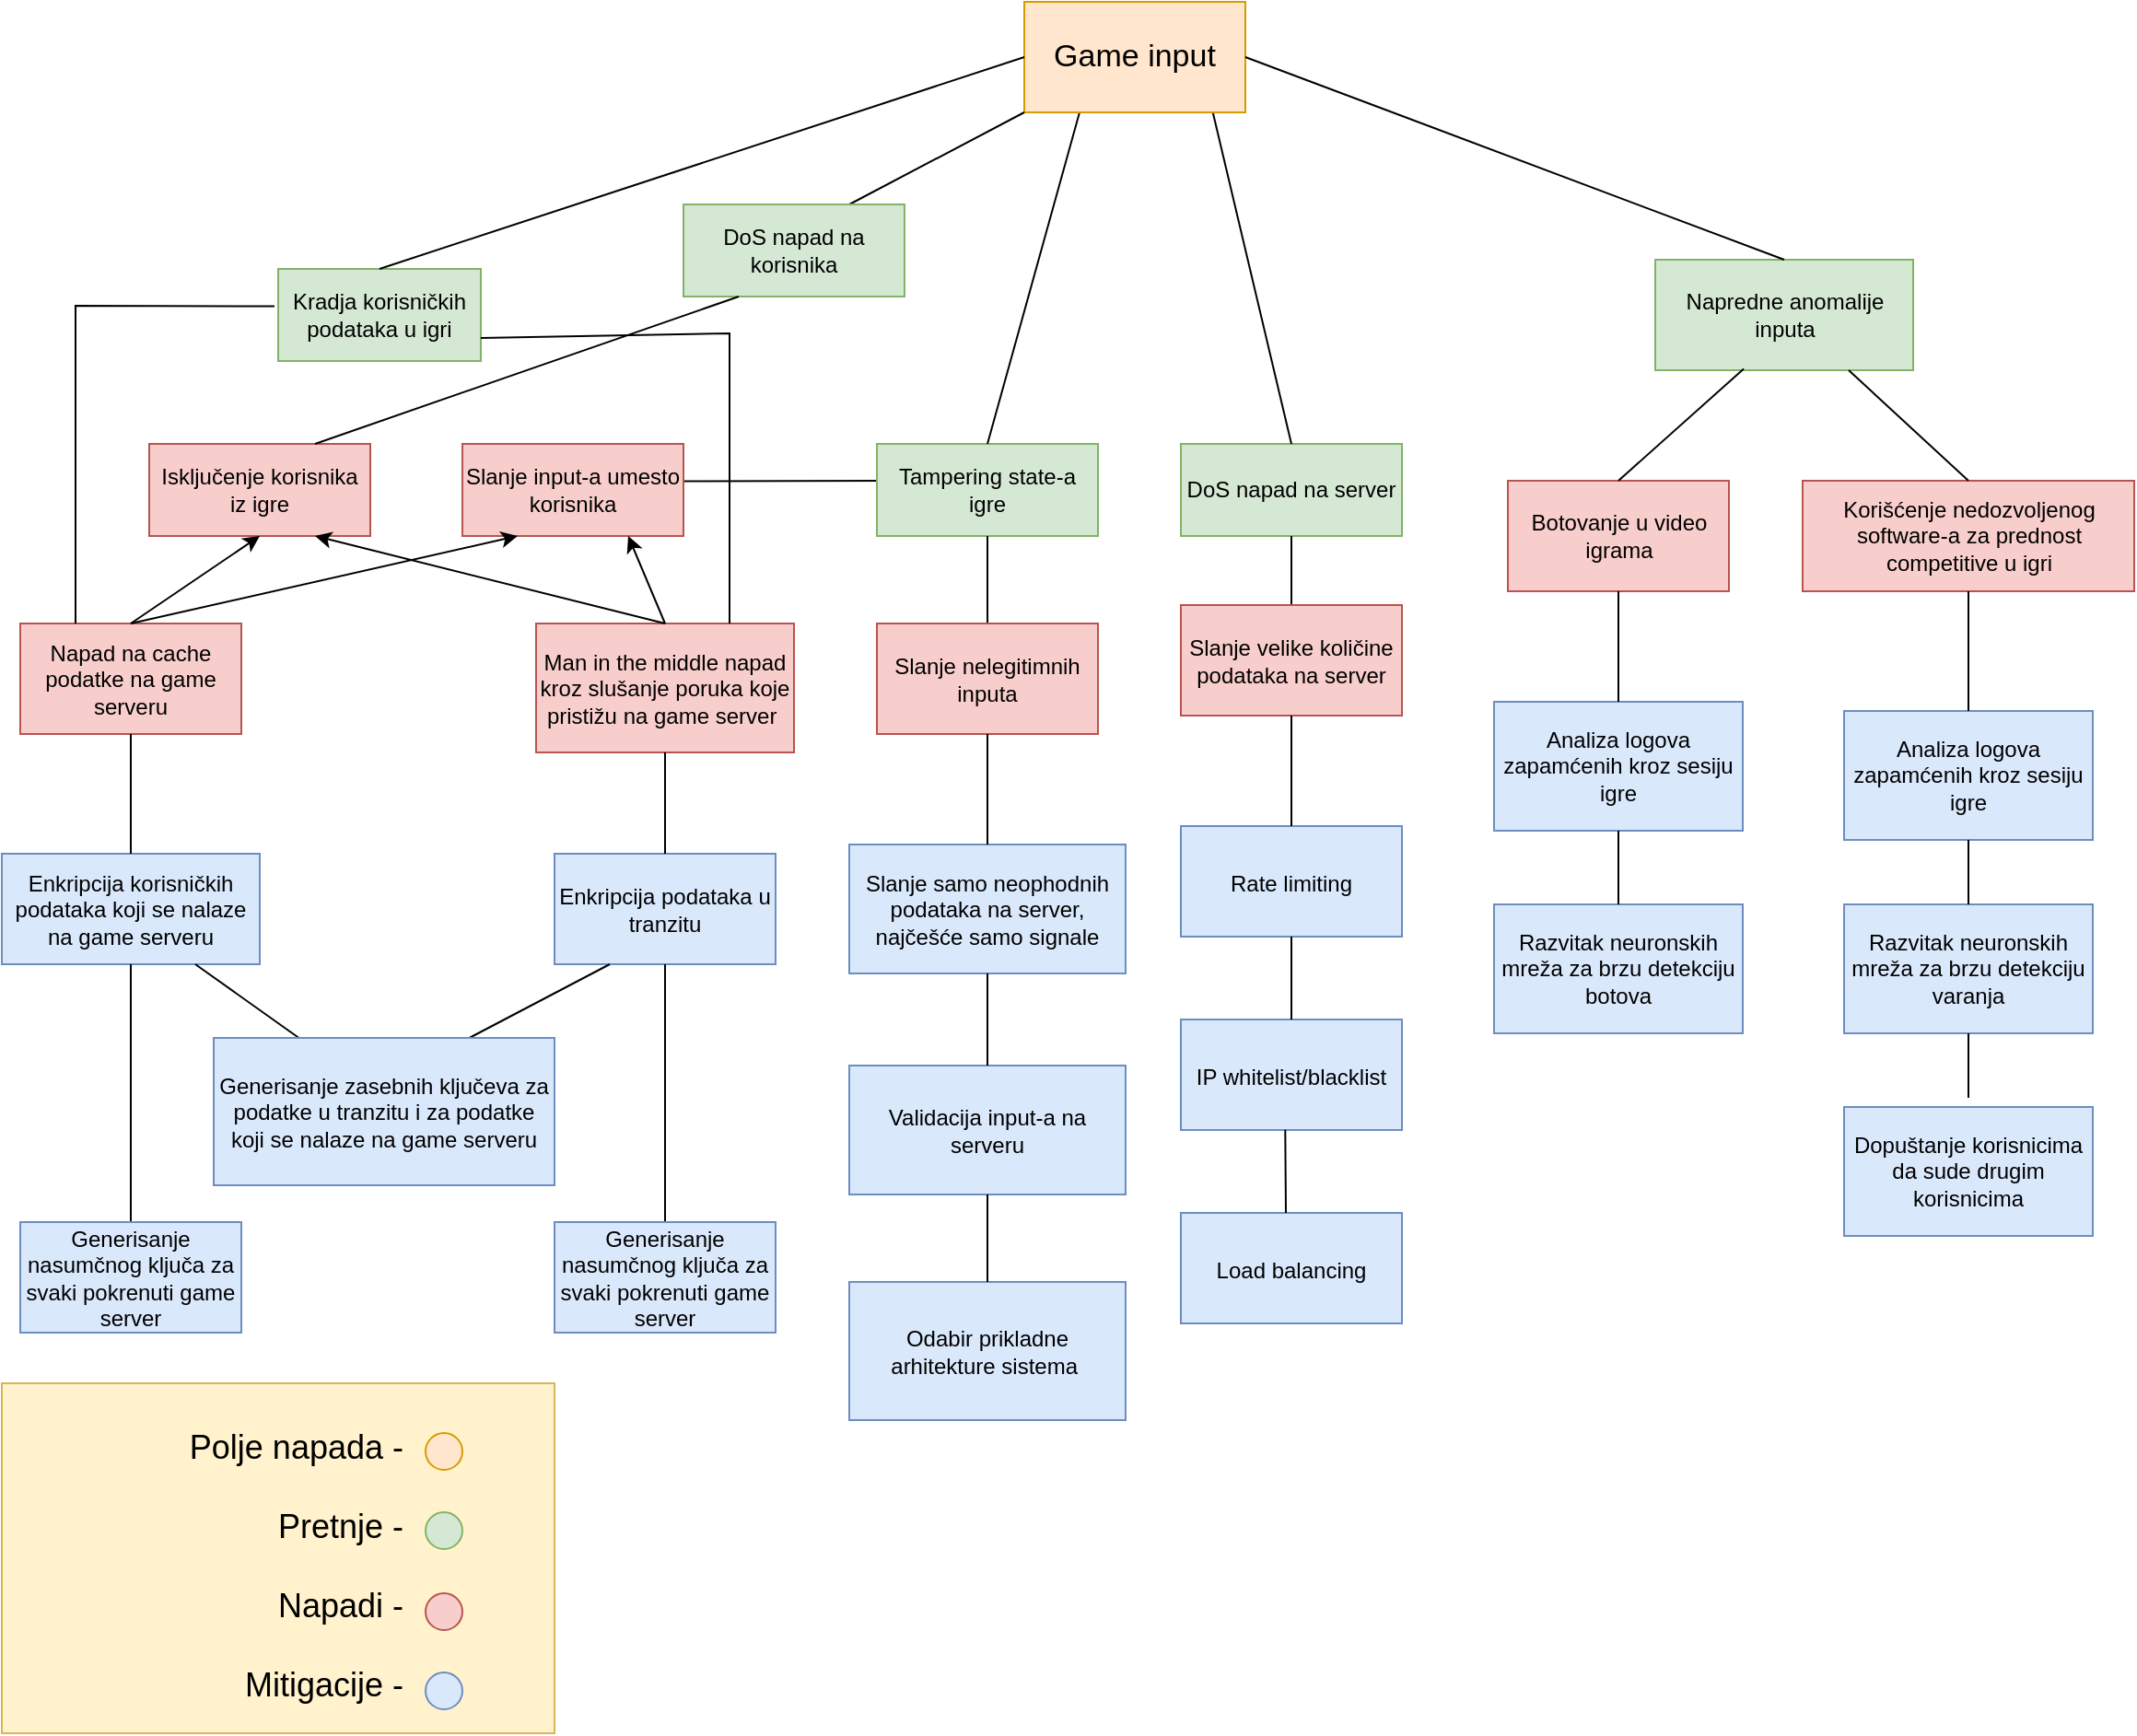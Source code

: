 <mxfile version="20.7.4" type="device"><diagram id="ZOQlB_Mt9HWbarl2ANAv" name="Page-1"><mxGraphModel dx="1594" dy="1006" grid="1" gridSize="10" guides="1" tooltips="1" connect="1" arrows="1" fold="1" page="1" pageScale="1" pageWidth="827" pageHeight="1169" math="0" shadow="0"><root><mxCell id="0"/><mxCell id="1" parent="0"/><mxCell id="0WUM1Osx7CaV00O7eMay-1" value="Kradja korisničkih podataka u igri" style="rounded=0;whiteSpace=wrap;html=1;fillColor=#d5e8d4;strokeColor=#82b366;" parent="1" vertex="1"><mxGeometry x="200" y="155" width="110" height="50" as="geometry"/></mxCell><mxCell id="SLlcxkrM8nFNQHqiK386-20" style="edgeStyle=none;rounded=0;orthogonalLoop=1;jettySize=auto;html=1;exitX=0.997;exitY=0.406;exitDx=0;exitDy=0;entryX=0.042;entryY=0.4;entryDx=0;entryDy=0;strokeColor=#000000;endArrow=none;endFill=0;entryPerimeter=0;exitPerimeter=0;" edge="1" parent="1" source="0WUM1Osx7CaV00O7eMay-2" target="0WUM1Osx7CaV00O7eMay-4"><mxGeometry relative="1" as="geometry"/></mxCell><mxCell id="0WUM1Osx7CaV00O7eMay-2" value="Slanje input-a umesto korisnika" style="rounded=0;whiteSpace=wrap;html=1;fillColor=#f8cecc;strokeColor=#b85450;" parent="1" vertex="1"><mxGeometry x="300" y="250" width="120" height="50" as="geometry"/></mxCell><mxCell id="0WUM1Osx7CaV00O7eMay-4" value="Tampering state-a igre" style="rounded=0;whiteSpace=wrap;html=1;fillColor=#d5e8d4;strokeColor=#82b366;" parent="1" vertex="1"><mxGeometry x="525" y="250" width="120" height="50" as="geometry"/></mxCell><mxCell id="0WUM1Osx7CaV00O7eMay-5" value="Isključenje korisnika iz igre" style="rounded=0;whiteSpace=wrap;html=1;fillColor=#f8cecc;strokeColor=#b85450;" parent="1" vertex="1"><mxGeometry x="130" y="250" width="120" height="50" as="geometry"/></mxCell><mxCell id="0WUM1Osx7CaV00O7eMay-7" value="Man in the middle napad kroz slušanje poruka koje pristižu na game server&amp;nbsp;" style="rounded=0;whiteSpace=wrap;html=1;fillColor=#f8cecc;strokeColor=#b85450;" parent="1" vertex="1"><mxGeometry x="340" y="347.5" width="140" height="70" as="geometry"/></mxCell><mxCell id="0WUM1Osx7CaV00O7eMay-9" value="DoS napad na server" style="rounded=0;whiteSpace=wrap;html=1;fillColor=#d5e8d4;strokeColor=#82b366;" parent="1" vertex="1"><mxGeometry x="690" y="250" width="120" height="50" as="geometry"/></mxCell><mxCell id="0WUM1Osx7CaV00O7eMay-10" value="" style="endArrow=none;html=1;rounded=0;entryX=0.852;entryY=0.992;entryDx=0;entryDy=0;exitX=0.5;exitY=0;exitDx=0;exitDy=0;entryPerimeter=0;" parent="1" source="0WUM1Osx7CaV00O7eMay-9" target="0WUM1Osx7CaV00O7eMay-57" edge="1"><mxGeometry width="50" height="50" relative="1" as="geometry"><mxPoint x="420" y="305" as="sourcePoint"/><mxPoint x="632.5" y="215" as="targetPoint"/></mxGeometry></mxCell><mxCell id="0WUM1Osx7CaV00O7eMay-11" value="" style="endArrow=none;html=1;rounded=0;entryX=0.25;entryY=1;entryDx=0;entryDy=0;exitX=0.5;exitY=0;exitDx=0;exitDy=0;" parent="1" source="0WUM1Osx7CaV00O7eMay-4" target="0WUM1Osx7CaV00O7eMay-57" edge="1"><mxGeometry width="50" height="50" relative="1" as="geometry"><mxPoint x="420" y="305" as="sourcePoint"/><mxPoint x="683.46" y="215.7" as="targetPoint"/></mxGeometry></mxCell><mxCell id="0WUM1Osx7CaV00O7eMay-12" value="" style="endArrow=none;html=1;rounded=0;entryX=1;entryY=0.75;entryDx=0;entryDy=0;exitX=0.75;exitY=0;exitDx=0;exitDy=0;" parent="1" source="0WUM1Osx7CaV00O7eMay-7" target="0WUM1Osx7CaV00O7eMay-1" edge="1"><mxGeometry width="50" height="50" relative="1" as="geometry"><mxPoint x="320" y="325" as="sourcePoint"/><mxPoint x="510" y="305" as="targetPoint"/><Array as="points"><mxPoint x="445" y="190"/></Array></mxGeometry></mxCell><mxCell id="0WUM1Osx7CaV00O7eMay-15" value="Napredne anomalije inputa" style="rounded=0;whiteSpace=wrap;html=1;fillColor=#d5e8d4;strokeColor=#82b366;" parent="1" vertex="1"><mxGeometry x="947.5" y="150" width="140" height="60" as="geometry"/></mxCell><mxCell id="0WUM1Osx7CaV00O7eMay-16" value="Botovanje u video igrama" style="rounded=0;whiteSpace=wrap;html=1;fillColor=#f8cecc;strokeColor=#b85450;" parent="1" vertex="1"><mxGeometry x="867.5" y="270" width="120" height="60" as="geometry"/></mxCell><mxCell id="0WUM1Osx7CaV00O7eMay-17" value="Korišćenje nedozvoljenog software-a za prednost competitive u igri" style="rounded=0;whiteSpace=wrap;html=1;fillColor=#f8cecc;strokeColor=#b85450;" parent="1" vertex="1"><mxGeometry x="1027.5" y="270" width="180" height="60" as="geometry"/></mxCell><mxCell id="0WUM1Osx7CaV00O7eMay-18" value="" style="endArrow=none;html=1;rounded=0;entryX=0.343;entryY=0.987;entryDx=0;entryDy=0;entryPerimeter=0;exitX=0.5;exitY=0;exitDx=0;exitDy=0;" parent="1" source="0WUM1Osx7CaV00O7eMay-16" target="0WUM1Osx7CaV00O7eMay-15" edge="1"><mxGeometry width="50" height="50" relative="1" as="geometry"><mxPoint x="937.5" y="260" as="sourcePoint"/><mxPoint x="987.5" y="210" as="targetPoint"/></mxGeometry></mxCell><mxCell id="0WUM1Osx7CaV00O7eMay-19" value="" style="endArrow=none;html=1;rounded=0;entryX=0.75;entryY=1;entryDx=0;entryDy=0;exitX=0.5;exitY=0;exitDx=0;exitDy=0;" parent="1" source="0WUM1Osx7CaV00O7eMay-17" target="0WUM1Osx7CaV00O7eMay-15" edge="1"><mxGeometry width="50" height="50" relative="1" as="geometry"><mxPoint x="1077.5" y="275" as="sourcePoint"/><mxPoint x="927.5" y="345" as="targetPoint"/></mxGeometry></mxCell><mxCell id="0WUM1Osx7CaV00O7eMay-20" value="Enkripcija podataka u tranzitu" style="rounded=0;whiteSpace=wrap;html=1;fillColor=#dae8fc;strokeColor=#6c8ebf;" parent="1" vertex="1"><mxGeometry x="350" y="472.5" width="120" height="60" as="geometry"/></mxCell><mxCell id="0WUM1Osx7CaV00O7eMay-22" value="Napad na cache podatke na game serveru" style="rounded=0;whiteSpace=wrap;html=1;fillColor=#f8cecc;strokeColor=#b85450;" parent="1" vertex="1"><mxGeometry x="60" y="347.5" width="120" height="60" as="geometry"/></mxCell><mxCell id="0WUM1Osx7CaV00O7eMay-24" value="" style="endArrow=none;html=1;rounded=0;entryX=-0.018;entryY=0.405;entryDx=0;entryDy=0;entryPerimeter=0;exitX=0.25;exitY=0;exitDx=0;exitDy=0;" parent="1" source="0WUM1Osx7CaV00O7eMay-22" target="0WUM1Osx7CaV00O7eMay-1" edge="1"><mxGeometry width="50" height="50" relative="1" as="geometry"><mxPoint x="240" y="355" as="sourcePoint"/><mxPoint x="290" y="305" as="targetPoint"/><Array as="points"><mxPoint x="90" y="175"/></Array></mxGeometry></mxCell><mxCell id="0WUM1Osx7CaV00O7eMay-25" value="" style="endArrow=none;html=1;rounded=0;exitX=0.5;exitY=0;exitDx=0;exitDy=0;entryX=0.5;entryY=1;entryDx=0;entryDy=0;" parent="1" source="0WUM1Osx7CaV00O7eMay-20" target="0WUM1Osx7CaV00O7eMay-7" edge="1"><mxGeometry width="50" height="50" relative="1" as="geometry"><mxPoint x="240" y="452.5" as="sourcePoint"/><mxPoint x="410" y="422.5" as="targetPoint"/></mxGeometry></mxCell><mxCell id="0WUM1Osx7CaV00O7eMay-26" value="" style="endArrow=classic;html=1;rounded=0;entryX=0.75;entryY=1;entryDx=0;entryDy=0;exitX=0.5;exitY=0;exitDx=0;exitDy=0;" parent="1" source="0WUM1Osx7CaV00O7eMay-7" target="0WUM1Osx7CaV00O7eMay-2" edge="1"><mxGeometry width="50" height="50" relative="1" as="geometry"><mxPoint x="250" y="325" as="sourcePoint"/><mxPoint x="300" y="275" as="targetPoint"/></mxGeometry></mxCell><mxCell id="0WUM1Osx7CaV00O7eMay-28" value="" style="endArrow=classic;html=1;rounded=0;entryX=0.25;entryY=1;entryDx=0;entryDy=0;exitX=0.5;exitY=0;exitDx=0;exitDy=0;" parent="1" source="0WUM1Osx7CaV00O7eMay-22" target="0WUM1Osx7CaV00O7eMay-2" edge="1"><mxGeometry width="50" height="50" relative="1" as="geometry"><mxPoint x="250" y="325" as="sourcePoint"/><mxPoint x="300" y="275" as="targetPoint"/></mxGeometry></mxCell><mxCell id="0WUM1Osx7CaV00O7eMay-30" value="Enkripcija korisničkih podataka koji se nalaze na game serveru" style="rounded=0;whiteSpace=wrap;html=1;fillColor=#dae8fc;strokeColor=#6c8ebf;" parent="1" vertex="1"><mxGeometry x="50" y="472.5" width="140" height="60" as="geometry"/></mxCell><mxCell id="0WUM1Osx7CaV00O7eMay-31" value="" style="endArrow=none;html=1;rounded=0;entryX=0.5;entryY=1;entryDx=0;entryDy=0;exitX=0.5;exitY=0;exitDx=0;exitDy=0;" parent="1" source="0WUM1Osx7CaV00O7eMay-30" target="0WUM1Osx7CaV00O7eMay-22" edge="1"><mxGeometry width="50" height="50" relative="1" as="geometry"><mxPoint x="200" y="472.5" as="sourcePoint"/><mxPoint x="250" y="422.5" as="targetPoint"/></mxGeometry></mxCell><mxCell id="0WUM1Osx7CaV00O7eMay-32" value="Generisanje nasumčnog ključa za svaki pokrenuti game server" style="rounded=0;whiteSpace=wrap;html=1;" parent="1" vertex="1"><mxGeometry x="350" y="672.5" width="120" height="60" as="geometry"/></mxCell><mxCell id="0WUM1Osx7CaV00O7eMay-33" value="" style="endArrow=none;html=1;rounded=0;entryX=0.5;entryY=1;entryDx=0;entryDy=0;exitX=0.5;exitY=0;exitDx=0;exitDy=0;" parent="1" source="0WUM1Osx7CaV00O7eMay-32" target="0WUM1Osx7CaV00O7eMay-20" edge="1"><mxGeometry width="50" height="50" relative="1" as="geometry"><mxPoint x="250" y="502.5" as="sourcePoint"/><mxPoint x="300" y="452.5" as="targetPoint"/></mxGeometry></mxCell><mxCell id="0WUM1Osx7CaV00O7eMay-34" value="" style="endArrow=none;html=1;rounded=0;entryX=0.5;entryY=1;entryDx=0;entryDy=0;exitX=0.5;exitY=0;exitDx=0;exitDy=0;" parent="1" source="0WUM1Osx7CaV00O7eMay-35" target="0WUM1Osx7CaV00O7eMay-30" edge="1"><mxGeometry width="50" height="50" relative="1" as="geometry"><mxPoint x="420" y="582.5" as="sourcePoint"/><mxPoint x="420" y="542.5" as="targetPoint"/></mxGeometry></mxCell><mxCell id="0WUM1Osx7CaV00O7eMay-35" value="Generisanje nasumčnog ključa za svaki pokrenuti game server" style="rounded=0;whiteSpace=wrap;html=1;" parent="1" vertex="1"><mxGeometry x="60" y="672.5" width="120" height="60" as="geometry"/></mxCell><mxCell id="0WUM1Osx7CaV00O7eMay-36" value="Generisanje zasebnih ključeva za podatke u tranzitu i za podatke koji se nalaze na game serveru" style="rounded=0;whiteSpace=wrap;html=1;" parent="1" vertex="1"><mxGeometry x="165" y="572.5" width="185" height="80" as="geometry"/></mxCell><mxCell id="0WUM1Osx7CaV00O7eMay-37" value="" style="endArrow=none;html=1;rounded=0;entryX=0.25;entryY=1;entryDx=0;entryDy=0;exitX=0.75;exitY=0;exitDx=0;exitDy=0;" parent="1" source="0WUM1Osx7CaV00O7eMay-36" target="0WUM1Osx7CaV00O7eMay-20" edge="1"><mxGeometry width="50" height="50" relative="1" as="geometry"><mxPoint x="250" y="542.5" as="sourcePoint"/><mxPoint x="300" y="492.5" as="targetPoint"/></mxGeometry></mxCell><mxCell id="0WUM1Osx7CaV00O7eMay-38" value="" style="endArrow=none;html=1;rounded=0;entryX=0.75;entryY=1;entryDx=0;entryDy=0;exitX=0.25;exitY=0;exitDx=0;exitDy=0;" parent="1" source="0WUM1Osx7CaV00O7eMay-36" target="0WUM1Osx7CaV00O7eMay-30" edge="1"><mxGeometry width="50" height="50" relative="1" as="geometry"><mxPoint x="250" y="542.5" as="sourcePoint"/><mxPoint x="300" y="492.5" as="targetPoint"/></mxGeometry></mxCell><mxCell id="0WUM1Osx7CaV00O7eMay-39" value="Generisanje nasumčnog ključa za svaki pokrenuti game server" style="rounded=0;whiteSpace=wrap;html=1;fillColor=#dae8fc;strokeColor=#6c8ebf;" parent="1" vertex="1"><mxGeometry x="60" y="672.5" width="120" height="60" as="geometry"/></mxCell><mxCell id="0WUM1Osx7CaV00O7eMay-40" value="Generisanje zasebnih ključeva za podatke u tranzitu i za podatke koji se nalaze na game serveru" style="rounded=0;whiteSpace=wrap;html=1;fillColor=#dae8fc;strokeColor=#6c8ebf;" parent="1" vertex="1"><mxGeometry x="165" y="572.5" width="185" height="80" as="geometry"/></mxCell><mxCell id="0WUM1Osx7CaV00O7eMay-41" value="Generisanje nasumčnog ključa za svaki pokrenuti game server" style="rounded=0;whiteSpace=wrap;html=1;fillColor=#dae8fc;strokeColor=#6c8ebf;" parent="1" vertex="1"><mxGeometry x="350" y="672.5" width="120" height="60" as="geometry"/></mxCell><mxCell id="0WUM1Osx7CaV00O7eMay-42" value="Slanje samo neophodnih podataka na server, najčešće samo signale" style="rounded=0;whiteSpace=wrap;html=1;fillColor=#dae8fc;strokeColor=#6c8ebf;" parent="1" vertex="1"><mxGeometry x="510" y="467.5" width="150" height="70" as="geometry"/></mxCell><mxCell id="0WUM1Osx7CaV00O7eMay-43" value="Validacija input-a na serveru" style="rounded=0;whiteSpace=wrap;html=1;fillColor=#dae8fc;strokeColor=#6c8ebf;" parent="1" vertex="1"><mxGeometry x="510" y="587.5" width="150" height="70" as="geometry"/></mxCell><mxCell id="0WUM1Osx7CaV00O7eMay-44" value="" style="endArrow=none;html=1;rounded=0;entryX=0.5;entryY=1;entryDx=0;entryDy=0;startArrow=none;exitX=0.5;exitY=0;exitDx=0;exitDy=0;" parent="1" source="SLlcxkrM8nFNQHqiK386-3" target="0WUM1Osx7CaV00O7eMay-4" edge="1"><mxGeometry width="50" height="50" relative="1" as="geometry"><mxPoint x="610" y="400" as="sourcePoint"/><mxPoint x="560" y="435" as="targetPoint"/></mxGeometry></mxCell><mxCell id="0WUM1Osx7CaV00O7eMay-45" value="" style="endArrow=none;html=1;rounded=0;entryX=0.5;entryY=1;entryDx=0;entryDy=0;exitX=0.5;exitY=0;exitDx=0;exitDy=0;" parent="1" source="0WUM1Osx7CaV00O7eMay-43" target="0WUM1Osx7CaV00O7eMay-42" edge="1"><mxGeometry width="50" height="50" relative="1" as="geometry"><mxPoint x="593.25" y="492.5" as="sourcePoint"/><mxPoint x="590" y="427.5" as="targetPoint"/></mxGeometry></mxCell><mxCell id="0WUM1Osx7CaV00O7eMay-46" value="Analiza logova zapamćenih kroz sesiju igre" style="rounded=0;whiteSpace=wrap;html=1;fillColor=#dae8fc;strokeColor=#6c8ebf;" parent="1" vertex="1"><mxGeometry x="860" y="390" width="135" height="70" as="geometry"/></mxCell><mxCell id="0WUM1Osx7CaV00O7eMay-47" value="Analiza logova zapamćenih kroz sesiju igre" style="rounded=0;whiteSpace=wrap;html=1;fillColor=#dae8fc;strokeColor=#6c8ebf;" parent="1" vertex="1"><mxGeometry x="1050" y="395" width="135" height="70" as="geometry"/></mxCell><mxCell id="0WUM1Osx7CaV00O7eMay-48" value="Razvitak neuronskih mreža za brzu detekciju botova" style="rounded=0;whiteSpace=wrap;html=1;fillColor=#dae8fc;strokeColor=#6c8ebf;" parent="1" vertex="1"><mxGeometry x="860" y="500" width="135" height="70" as="geometry"/></mxCell><mxCell id="0WUM1Osx7CaV00O7eMay-49" value="Razvitak neuronskih mreža za brzu detekciju varanja" style="rounded=0;whiteSpace=wrap;html=1;fillColor=#dae8fc;strokeColor=#6c8ebf;" parent="1" vertex="1"><mxGeometry x="1050" y="500" width="135" height="70" as="geometry"/></mxCell><mxCell id="0WUM1Osx7CaV00O7eMay-50" value="Dopuštanje korisnicima da sude drugim korisnicima" style="rounded=0;whiteSpace=wrap;html=1;fillColor=#dae8fc;strokeColor=#6c8ebf;" parent="1" vertex="1"><mxGeometry x="1050" y="610" width="135" height="70" as="geometry"/></mxCell><mxCell id="0WUM1Osx7CaV00O7eMay-51" value="" style="endArrow=none;html=1;rounded=0;entryX=0.5;entryY=1;entryDx=0;entryDy=0;exitX=0.5;exitY=0;exitDx=0;exitDy=0;" parent="1" source="0WUM1Osx7CaV00O7eMay-47" target="0WUM1Osx7CaV00O7eMay-17" edge="1"><mxGeometry width="50" height="50" relative="1" as="geometry"><mxPoint x="977.5" y="565" as="sourcePoint"/><mxPoint x="1027.5" y="515" as="targetPoint"/></mxGeometry></mxCell><mxCell id="0WUM1Osx7CaV00O7eMay-52" value="" style="endArrow=none;html=1;rounded=0;entryX=0.5;entryY=1;entryDx=0;entryDy=0;exitX=0.5;exitY=0;exitDx=0;exitDy=0;" parent="1" source="0WUM1Osx7CaV00O7eMay-49" target="0WUM1Osx7CaV00O7eMay-47" edge="1"><mxGeometry width="50" height="50" relative="1" as="geometry"><mxPoint x="977.5" y="565" as="sourcePoint"/><mxPoint x="1027.5" y="515" as="targetPoint"/></mxGeometry></mxCell><mxCell id="0WUM1Osx7CaV00O7eMay-54" value="" style="endArrow=none;html=1;rounded=0;entryX=0.5;entryY=1;entryDx=0;entryDy=0;" parent="1" target="0WUM1Osx7CaV00O7eMay-49" edge="1"><mxGeometry width="50" height="50" relative="1" as="geometry"><mxPoint x="1117.5" y="605" as="sourcePoint"/><mxPoint x="1027.5" y="515" as="targetPoint"/></mxGeometry></mxCell><mxCell id="0WUM1Osx7CaV00O7eMay-55" value="" style="endArrow=none;html=1;rounded=0;entryX=0.5;entryY=1;entryDx=0;entryDy=0;exitX=0.5;exitY=0;exitDx=0;exitDy=0;" parent="1" source="0WUM1Osx7CaV00O7eMay-46" target="0WUM1Osx7CaV00O7eMay-16" edge="1"><mxGeometry width="50" height="50" relative="1" as="geometry"><mxPoint x="977.5" y="565" as="sourcePoint"/><mxPoint x="1027.5" y="515" as="targetPoint"/></mxGeometry></mxCell><mxCell id="0WUM1Osx7CaV00O7eMay-56" value="" style="endArrow=none;html=1;rounded=0;entryX=0.5;entryY=1;entryDx=0;entryDy=0;exitX=0.5;exitY=0;exitDx=0;exitDy=0;" parent="1" source="0WUM1Osx7CaV00O7eMay-48" target="0WUM1Osx7CaV00O7eMay-46" edge="1"><mxGeometry width="50" height="50" relative="1" as="geometry"><mxPoint x="977.5" y="565" as="sourcePoint"/><mxPoint x="1027.5" y="515" as="targetPoint"/></mxGeometry></mxCell><mxCell id="0WUM1Osx7CaV00O7eMay-57" value="&lt;font style=&quot;font-size: 17px;&quot;&gt;Game input&lt;/font&gt;" style="rounded=0;whiteSpace=wrap;html=1;fillColor=#ffe6cc;strokeColor=#d79b00;" parent="1" vertex="1"><mxGeometry x="605" y="10" width="120" height="60" as="geometry"/></mxCell><mxCell id="0WUM1Osx7CaV00O7eMay-58" value="" style="endArrow=none;html=1;rounded=0;fontSize=17;entryX=0;entryY=0.5;entryDx=0;entryDy=0;exitX=0.5;exitY=0;exitDx=0;exitDy=0;" parent="1" source="0WUM1Osx7CaV00O7eMay-1" target="0WUM1Osx7CaV00O7eMay-57" edge="1"><mxGeometry width="50" height="50" relative="1" as="geometry"><mxPoint x="600" y="360" as="sourcePoint"/><mxPoint x="650" y="310" as="targetPoint"/></mxGeometry></mxCell><mxCell id="0WUM1Osx7CaV00O7eMay-61" value="" style="endArrow=none;html=1;rounded=0;fontSize=17;entryX=1;entryY=0.5;entryDx=0;entryDy=0;exitX=0.5;exitY=0;exitDx=0;exitDy=0;" parent="1" source="0WUM1Osx7CaV00O7eMay-15" target="0WUM1Osx7CaV00O7eMay-57" edge="1"><mxGeometry width="50" height="50" relative="1" as="geometry"><mxPoint x="600" y="360" as="sourcePoint"/><mxPoint x="650" y="310" as="targetPoint"/></mxGeometry></mxCell><mxCell id="0WUM1Osx7CaV00O7eMay-62" value="&lt;font style=&quot;font-size: 12px;&quot;&gt;Rate limiting&lt;/font&gt;" style="rounded=0;whiteSpace=wrap;html=1;fontSize=17;fillColor=#dae8fc;strokeColor=#6c8ebf;" parent="1" vertex="1"><mxGeometry x="690" y="457.5" width="120" height="60" as="geometry"/></mxCell><mxCell id="0WUM1Osx7CaV00O7eMay-63" value="&lt;font style=&quot;font-size: 12px;&quot;&gt;IP whitelist/blacklist&lt;/font&gt;" style="rounded=0;whiteSpace=wrap;html=1;fontSize=17;fillColor=#dae8fc;strokeColor=#6c8ebf;" parent="1" vertex="1"><mxGeometry x="690" y="562.5" width="120" height="60" as="geometry"/></mxCell><mxCell id="0WUM1Osx7CaV00O7eMay-64" value="&lt;font style=&quot;font-size: 12px;&quot;&gt;Load balancing&lt;/font&gt;" style="rounded=0;whiteSpace=wrap;html=1;fontSize=17;fillColor=#dae8fc;strokeColor=#6c8ebf;" parent="1" vertex="1"><mxGeometry x="690" y="667.5" width="120" height="60" as="geometry"/></mxCell><mxCell id="0WUM1Osx7CaV00O7eMay-65" value="" style="endArrow=none;html=1;rounded=0;fontSize=12;entryX=0.5;entryY=1;entryDx=0;entryDy=0;startArrow=none;" parent="1" target="0WUM1Osx7CaV00O7eMay-9" edge="1" source="SLlcxkrM8nFNQHqiK386-1"><mxGeometry width="50" height="50" relative="1" as="geometry"><mxPoint x="750" y="340" as="sourcePoint"/><mxPoint x="790" y="430" as="targetPoint"/></mxGeometry></mxCell><mxCell id="0WUM1Osx7CaV00O7eMay-66" value="" style="endArrow=none;html=1;rounded=0;fontSize=12;entryX=0.5;entryY=1;entryDx=0;entryDy=0;exitX=0.5;exitY=0;exitDx=0;exitDy=0;" parent="1" source="0WUM1Osx7CaV00O7eMay-63" target="0WUM1Osx7CaV00O7eMay-62" edge="1"><mxGeometry width="50" height="50" relative="1" as="geometry"><mxPoint x="750" y="557.5" as="sourcePoint"/><mxPoint x="790" y="547.5" as="targetPoint"/></mxGeometry></mxCell><mxCell id="0WUM1Osx7CaV00O7eMay-67" value="" style="endArrow=none;html=1;rounded=0;fontSize=12;entryX=0.472;entryY=0.998;entryDx=0;entryDy=0;entryPerimeter=0;" parent="1" target="0WUM1Osx7CaV00O7eMay-63" edge="1"><mxGeometry width="50" height="50" relative="1" as="geometry"><mxPoint x="747" y="667.5" as="sourcePoint"/><mxPoint x="760" y="527.5" as="targetPoint"/></mxGeometry></mxCell><mxCell id="0WUM1Osx7CaV00O7eMay-68" value="" style="rounded=0;whiteSpace=wrap;html=1;fontSize=12;fillColor=#fff2cc;strokeColor=#d6b656;" parent="1" vertex="1"><mxGeometry x="50" y="760" width="300" height="190" as="geometry"/></mxCell><mxCell id="0WUM1Osx7CaV00O7eMay-69" value="&lt;div style=&quot;font-size: 18px;&quot;&gt;&lt;span style=&quot;background-color: initial;&quot;&gt;&lt;font style=&quot;font-size: 18px;&quot;&gt;Polje napada -&lt;/font&gt;&lt;/span&gt;&lt;/div&gt;&lt;font style=&quot;font-size: 18px;&quot;&gt;&lt;div style=&quot;&quot;&gt;&lt;br&gt;&lt;/div&gt;&lt;div style=&quot;&quot;&gt;&lt;span style=&quot;background-color: initial;&quot;&gt;Pretnje -&lt;/span&gt;&lt;/div&gt;&lt;div style=&quot;&quot;&gt;&lt;br&gt;&lt;/div&gt;&lt;div style=&quot;&quot;&gt;&lt;span style=&quot;background-color: initial;&quot;&gt;Napadi -&lt;/span&gt;&lt;/div&gt;&lt;div style=&quot;&quot;&gt;&lt;br&gt;&lt;/div&gt;&lt;div style=&quot;&quot;&gt;&lt;span style=&quot;background-color: initial;&quot;&gt;Mitigacije -&lt;/span&gt;&lt;/div&gt;&lt;/font&gt;" style="text;html=1;strokeColor=none;fillColor=none;align=right;verticalAlign=middle;whiteSpace=wrap;rounded=0;fontSize=12;" parent="1" vertex="1"><mxGeometry x="60" y="780" width="210" height="160" as="geometry"/></mxCell><mxCell id="0WUM1Osx7CaV00O7eMay-70" value="" style="ellipse;whiteSpace=wrap;html=1;aspect=fixed;fontSize=20;fillColor=#ffe6cc;strokeColor=#d79b00;" parent="1" vertex="1"><mxGeometry x="280" y="787" width="20" height="20" as="geometry"/></mxCell><mxCell id="0WUM1Osx7CaV00O7eMay-71" value="" style="ellipse;whiteSpace=wrap;html=1;aspect=fixed;fontSize=20;fillColor=#d5e8d4;strokeColor=#82b366;" parent="1" vertex="1"><mxGeometry x="280" y="830" width="20" height="20" as="geometry"/></mxCell><mxCell id="0WUM1Osx7CaV00O7eMay-72" value="" style="ellipse;whiteSpace=wrap;html=1;aspect=fixed;fontSize=20;fillColor=#f8cecc;strokeColor=#b85450;" parent="1" vertex="1"><mxGeometry x="280" y="874" width="20" height="20" as="geometry"/></mxCell><mxCell id="0WUM1Osx7CaV00O7eMay-75" value="" style="ellipse;whiteSpace=wrap;html=1;aspect=fixed;fontSize=20;fillColor=#dae8fc;strokeColor=#6c8ebf;" parent="1" vertex="1"><mxGeometry x="280" y="917" width="20" height="20" as="geometry"/></mxCell><mxCell id="pLcM7V2JeuKfhGsjA8ug-1" value="Odabir prikladne arhitekture sistema&amp;nbsp;" style="rounded=0;whiteSpace=wrap;html=1;fillColor=#dae8fc;strokeColor=#6c8ebf;" parent="1" vertex="1"><mxGeometry x="510" y="705" width="150" height="75" as="geometry"/></mxCell><mxCell id="pLcM7V2JeuKfhGsjA8ug-2" value="" style="endArrow=none;html=1;rounded=0;entryX=0.5;entryY=1;entryDx=0;entryDy=0;exitX=0.5;exitY=0;exitDx=0;exitDy=0;" parent="1" source="pLcM7V2JeuKfhGsjA8ug-1" target="0WUM1Osx7CaV00O7eMay-43" edge="1"><mxGeometry width="50" height="50" relative="1" as="geometry"><mxPoint x="350" y="547.5" as="sourcePoint"/><mxPoint x="400" y="497.5" as="targetPoint"/></mxGeometry></mxCell><mxCell id="SLlcxkrM8nFNQHqiK386-1" value="Slanje velike količine podataka na server" style="rounded=0;whiteSpace=wrap;html=1;fillColor=#f8cecc;strokeColor=#b85450;" vertex="1" parent="1"><mxGeometry x="690" y="337.5" width="120" height="60" as="geometry"/></mxCell><mxCell id="SLlcxkrM8nFNQHqiK386-2" value="" style="endArrow=none;html=1;rounded=0;fontSize=12;entryX=0.5;entryY=1;entryDx=0;entryDy=0;exitX=0.5;exitY=0;exitDx=0;exitDy=0;" edge="1" parent="1" source="0WUM1Osx7CaV00O7eMay-62" target="SLlcxkrM8nFNQHqiK386-1"><mxGeometry width="50" height="50" relative="1" as="geometry"><mxPoint x="750" y="287.5" as="sourcePoint"/><mxPoint x="750" y="127.5" as="targetPoint"/></mxGeometry></mxCell><mxCell id="SLlcxkrM8nFNQHqiK386-3" value="&lt;div style=&quot;&quot;&gt;&lt;span style=&quot;background-color: initial;&quot;&gt;Slanje nelegitimnih inputa&lt;/span&gt;&lt;/div&gt;" style="rounded=0;whiteSpace=wrap;html=1;fillColor=#f8cecc;strokeColor=#b85450;align=center;" vertex="1" parent="1"><mxGeometry x="525" y="347.5" width="120" height="60" as="geometry"/></mxCell><mxCell id="SLlcxkrM8nFNQHqiK386-4" value="" style="endArrow=none;html=1;rounded=0;entryX=0.5;entryY=1;entryDx=0;entryDy=0;exitX=0.5;exitY=1;exitDx=0;exitDy=0;" edge="1" parent="1" source="SLlcxkrM8nFNQHqiK386-3" target="SLlcxkrM8nFNQHqiK386-3"><mxGeometry width="50" height="50" relative="1" as="geometry"><mxPoint x="585.0" y="297.5" as="sourcePoint"/><mxPoint x="585.0" y="132.5" as="targetPoint"/><Array as="points"><mxPoint x="585" y="467.5"/></Array></mxGeometry></mxCell><mxCell id="SLlcxkrM8nFNQHqiK386-15" style="rounded=0;orthogonalLoop=1;jettySize=auto;html=1;exitX=0.75;exitY=0;exitDx=0;exitDy=0;entryX=0;entryY=1;entryDx=0;entryDy=0;strokeColor=#000000;endArrow=none;endFill=0;" edge="1" parent="1" source="SLlcxkrM8nFNQHqiK386-14" target="0WUM1Osx7CaV00O7eMay-57"><mxGeometry relative="1" as="geometry"/></mxCell><mxCell id="SLlcxkrM8nFNQHqiK386-14" value="DoS napad na korisnika" style="rounded=0;whiteSpace=wrap;html=1;fillColor=#d5e8d4;strokeColor=#82b366;" vertex="1" parent="1"><mxGeometry x="420" y="120" width="120" height="50" as="geometry"/></mxCell><mxCell id="SLlcxkrM8nFNQHqiK386-16" style="edgeStyle=none;rounded=0;orthogonalLoop=1;jettySize=auto;html=1;exitX=0.5;exitY=1;exitDx=0;exitDy=0;strokeColor=#000000;endArrow=none;endFill=0;" edge="1" parent="1" source="SLlcxkrM8nFNQHqiK386-14" target="SLlcxkrM8nFNQHqiK386-14"><mxGeometry relative="1" as="geometry"/></mxCell><mxCell id="SLlcxkrM8nFNQHqiK386-17" value="" style="endArrow=none;html=1;rounded=0;strokeColor=#000000;entryX=0.25;entryY=1;entryDx=0;entryDy=0;exitX=0.75;exitY=0;exitDx=0;exitDy=0;" edge="1" parent="1" source="0WUM1Osx7CaV00O7eMay-5" target="SLlcxkrM8nFNQHqiK386-14"><mxGeometry width="50" height="50" relative="1" as="geometry"><mxPoint x="450" y="320" as="sourcePoint"/><mxPoint x="500" y="270" as="targetPoint"/></mxGeometry></mxCell><mxCell id="SLlcxkrM8nFNQHqiK386-18" value="" style="endArrow=classic;html=1;rounded=0;strokeColor=#000000;entryX=0.75;entryY=1;entryDx=0;entryDy=0;exitX=0.5;exitY=0;exitDx=0;exitDy=0;" edge="1" parent="1" source="0WUM1Osx7CaV00O7eMay-7" target="0WUM1Osx7CaV00O7eMay-5"><mxGeometry width="50" height="50" relative="1" as="geometry"><mxPoint x="450" y="320" as="sourcePoint"/><mxPoint x="500" y="270" as="targetPoint"/></mxGeometry></mxCell><mxCell id="SLlcxkrM8nFNQHqiK386-19" value="" style="endArrow=classic;html=1;rounded=0;strokeColor=#000000;entryX=0.5;entryY=1;entryDx=0;entryDy=0;exitX=0.5;exitY=0;exitDx=0;exitDy=0;" edge="1" parent="1" source="0WUM1Osx7CaV00O7eMay-22" target="0WUM1Osx7CaV00O7eMay-5"><mxGeometry width="50" height="50" relative="1" as="geometry"><mxPoint x="450" y="320" as="sourcePoint"/><mxPoint x="500" y="270" as="targetPoint"/></mxGeometry></mxCell></root></mxGraphModel></diagram></mxfile>